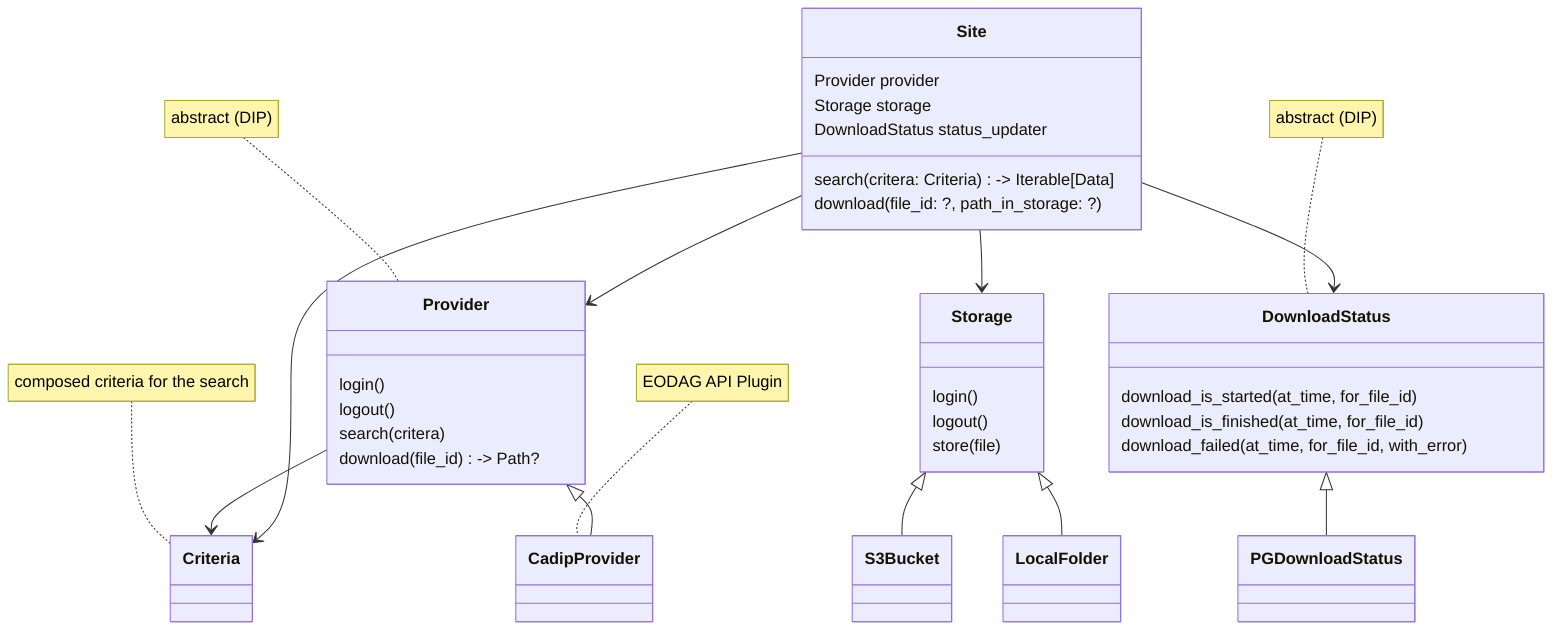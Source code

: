 classDiagram

    note for Criteria "composed criteria for the search"
    class Criteria {

    }

    note for DownloadStatus "abstract (DIP)"
    class DownloadStatus {
        download_is_started(at_time, for_file_id)
        download_is_finished(at_time, for_file_id)
        download_failed(at_time, for_file_id, with_error)
    }
    DownloadStatus <|-- PGDownloadStatus

    note for Provider "abstract (DIP)"
    class Provider {
        login()
        logout()
        search(critera)
        download(file_id) -> Path?
    }
    Provider --> Criteria

    note for CadipProvider "EODAG API Plugin"
    class CadipProvider {

    }
    Provider <|-- CadipProvider


    class Storage {
        login()
        logout()
        store(file)
    }
    class S3Bucket {

    }
    class LocalFolder {

    }
    Storage <|-- S3Bucket
    Storage <|-- LocalFolder


    class Site {
        Provider provider
        Storage storage
        DownloadStatus status_updater
        search(critera: Criteria) -> Iterable[Data]
        download(file_id: ?, path_in_storage: ?)
    }
    Site --> Provider
    Site --> Storage
    Site --> Criteria
    Site --> DownloadStatus